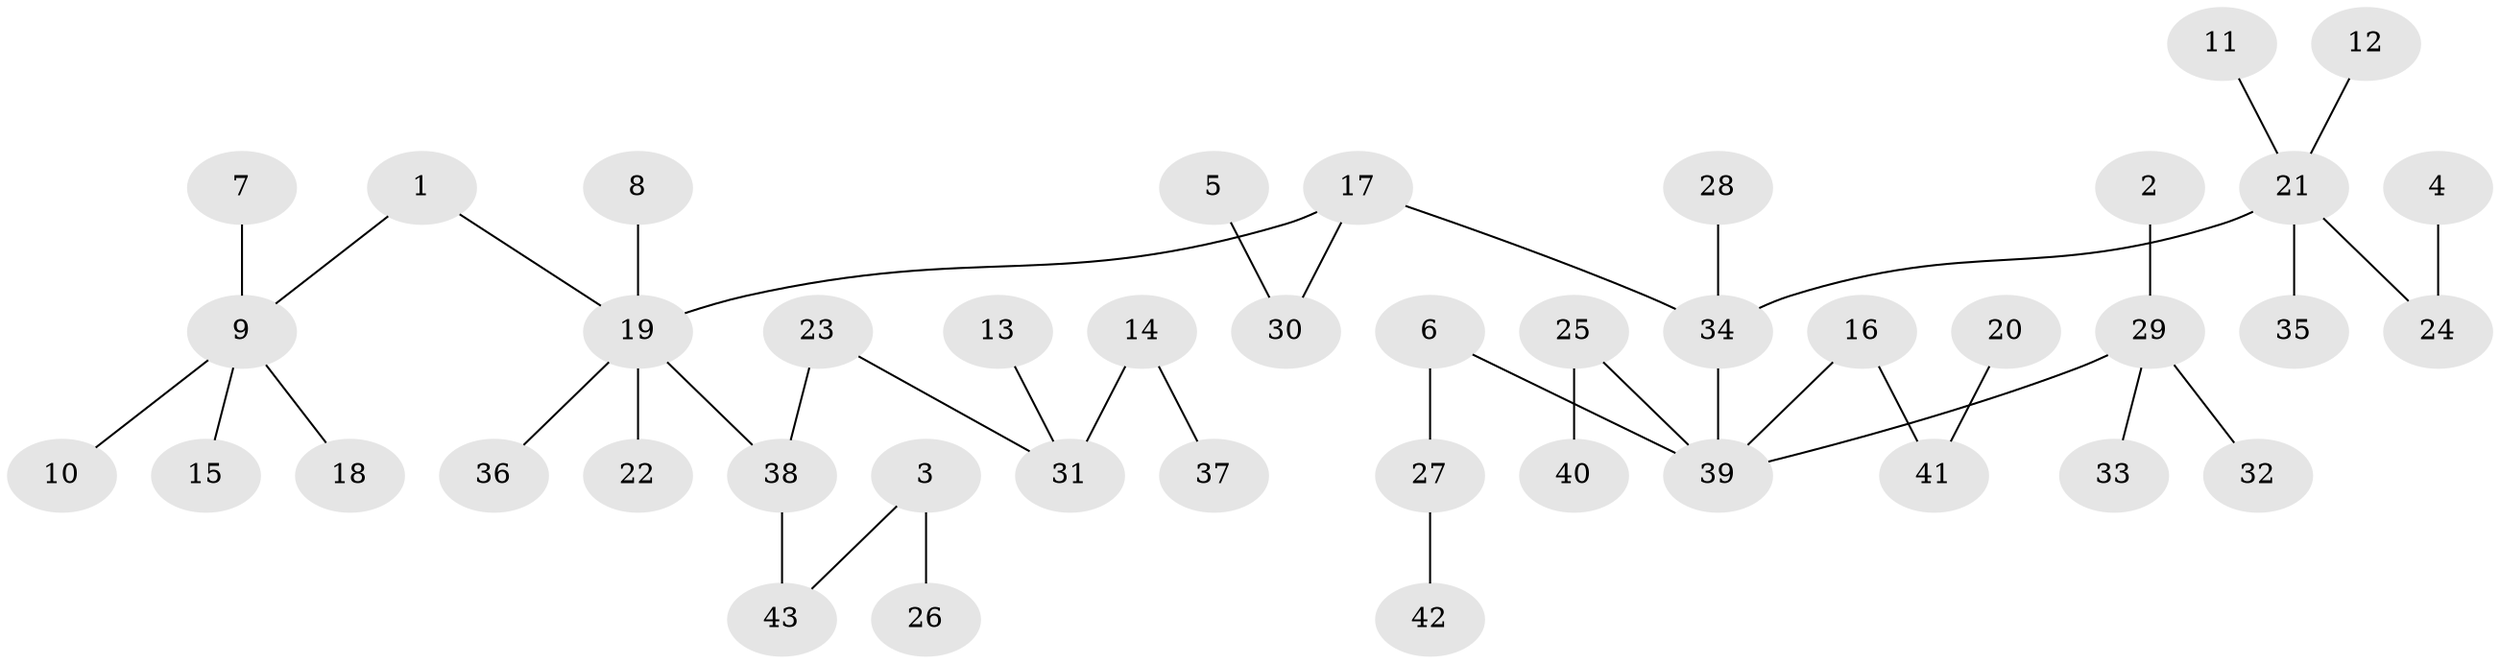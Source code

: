 // original degree distribution, {7: 0.02142857142857143, 4: 0.05714285714285714, 3: 0.15714285714285714, 1: 0.5285714285714286, 5: 0.03571428571428571, 2: 0.19285714285714287, 6: 0.007142857142857143}
// Generated by graph-tools (version 1.1) at 2025/37/03/04/25 23:37:19]
// undirected, 43 vertices, 42 edges
graph export_dot {
  node [color=gray90,style=filled];
  1;
  2;
  3;
  4;
  5;
  6;
  7;
  8;
  9;
  10;
  11;
  12;
  13;
  14;
  15;
  16;
  17;
  18;
  19;
  20;
  21;
  22;
  23;
  24;
  25;
  26;
  27;
  28;
  29;
  30;
  31;
  32;
  33;
  34;
  35;
  36;
  37;
  38;
  39;
  40;
  41;
  42;
  43;
  1 -- 9 [weight=1.0];
  1 -- 19 [weight=1.0];
  2 -- 29 [weight=1.0];
  3 -- 26 [weight=1.0];
  3 -- 43 [weight=1.0];
  4 -- 24 [weight=1.0];
  5 -- 30 [weight=1.0];
  6 -- 27 [weight=1.0];
  6 -- 39 [weight=1.0];
  7 -- 9 [weight=1.0];
  8 -- 19 [weight=1.0];
  9 -- 10 [weight=1.0];
  9 -- 15 [weight=1.0];
  9 -- 18 [weight=1.0];
  11 -- 21 [weight=1.0];
  12 -- 21 [weight=1.0];
  13 -- 31 [weight=1.0];
  14 -- 31 [weight=1.0];
  14 -- 37 [weight=1.0];
  16 -- 39 [weight=1.0];
  16 -- 41 [weight=1.0];
  17 -- 19 [weight=1.0];
  17 -- 30 [weight=1.0];
  17 -- 34 [weight=1.0];
  19 -- 22 [weight=1.0];
  19 -- 36 [weight=1.0];
  19 -- 38 [weight=1.0];
  20 -- 41 [weight=1.0];
  21 -- 24 [weight=1.0];
  21 -- 34 [weight=1.0];
  21 -- 35 [weight=1.0];
  23 -- 31 [weight=1.0];
  23 -- 38 [weight=1.0];
  25 -- 39 [weight=1.0];
  25 -- 40 [weight=1.0];
  27 -- 42 [weight=1.0];
  28 -- 34 [weight=1.0];
  29 -- 32 [weight=1.0];
  29 -- 33 [weight=1.0];
  29 -- 39 [weight=1.0];
  34 -- 39 [weight=1.0];
  38 -- 43 [weight=1.0];
}
